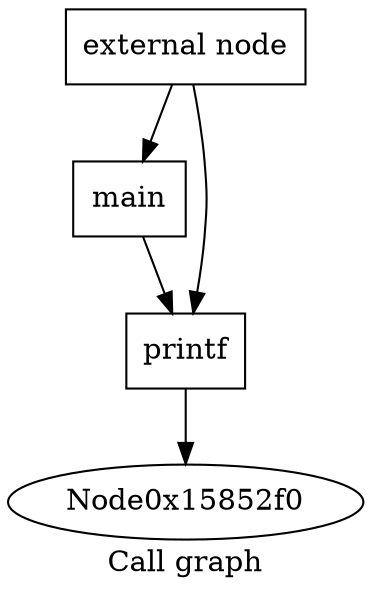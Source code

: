 digraph "Call graph" {
	label="Call graph";

	Node0x15852c0 [shape=record,label="{external node}"];
	Node0x15852c0 -> Node0x1585360;
	Node0x15852c0 -> Node0x1585400;
	Node0x1585360 [shape=record,label="{main}"];
	Node0x1585360 -> Node0x1585400;
	Node0x1585400 [shape=record,label="{printf}"];
	Node0x1585400 -> Node0x15852f0;
}
